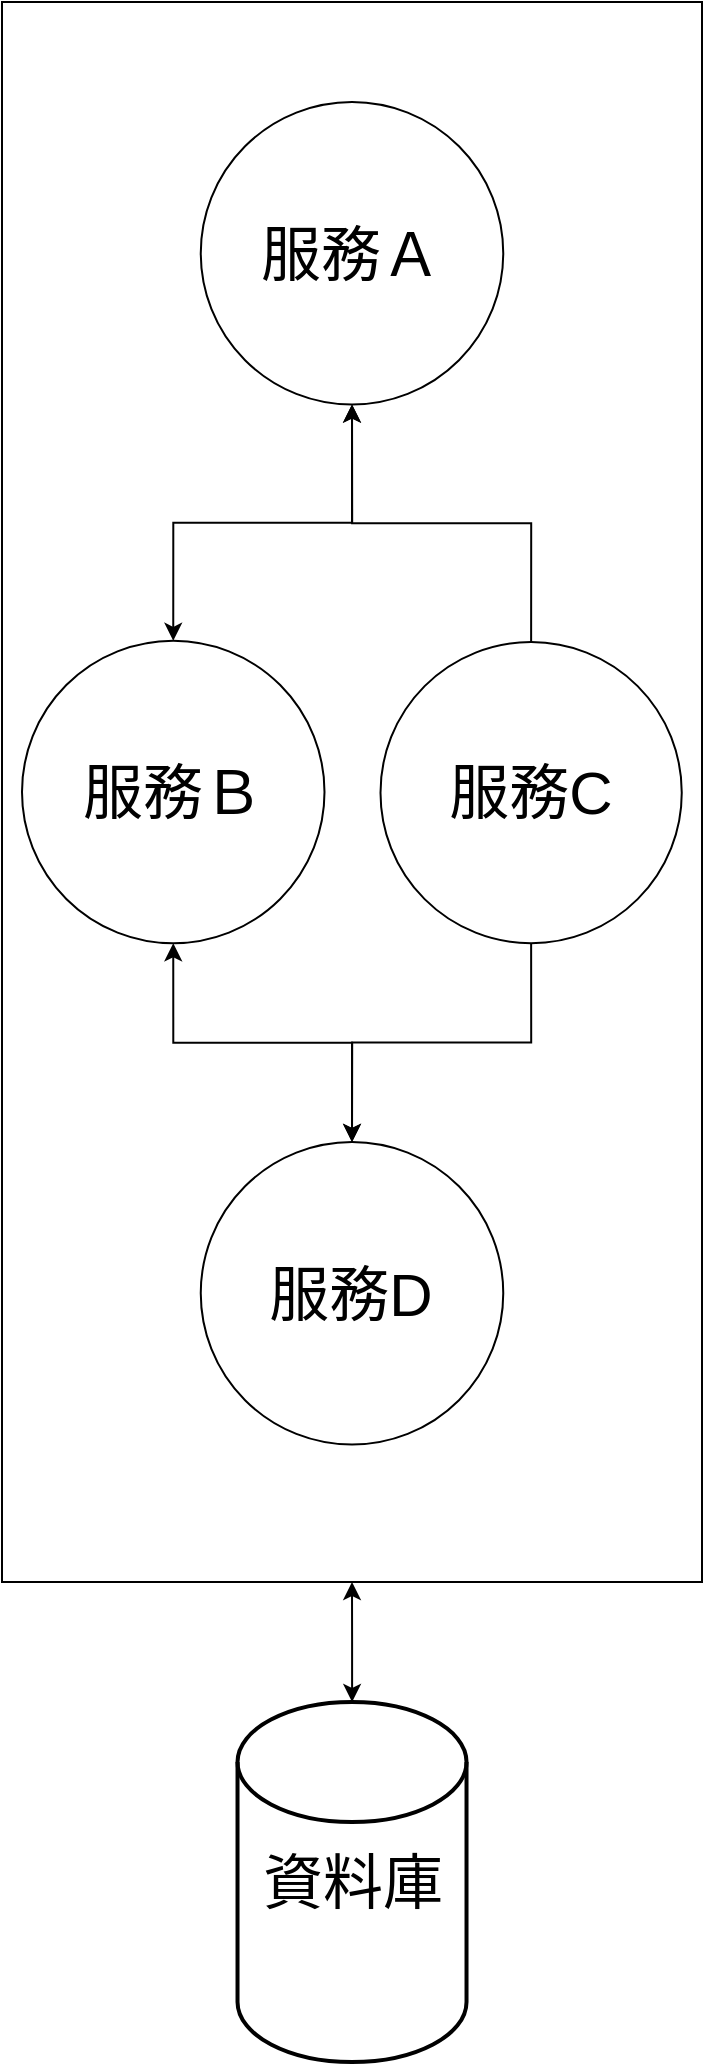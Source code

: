 <mxfile version="25.0.3">
  <diagram name="單體式架構" id="ydsrXinOe6wc5-tGL6kI">
    <mxGraphModel dx="2049" dy="1121" grid="1" gridSize="10" guides="1" tooltips="1" connect="1" arrows="1" fold="1" page="1" pageScale="1" pageWidth="827" pageHeight="1169" math="0" shadow="0">
      <root>
        <mxCell id="0" />
        <mxCell id="1" parent="0" />
        <mxCell id="a5xAVt-LbHY2Vm0VCgPR-12" value="" style="rounded=0;whiteSpace=wrap;html=1;rotation=90;fillColor=none;" vertex="1" parent="1">
          <mxGeometry x="60" y="290" width="790" height="350" as="geometry" />
        </mxCell>
        <mxCell id="a5xAVt-LbHY2Vm0VCgPR-22" value="" style="edgeStyle=orthogonalEdgeStyle;rounded=0;orthogonalLoop=1;jettySize=auto;html=1;startArrow=classic;startFill=1;" edge="1" parent="1" source="a5xAVt-LbHY2Vm0VCgPR-2" target="a5xAVt-LbHY2Vm0VCgPR-12">
          <mxGeometry relative="1" as="geometry" />
        </mxCell>
        <mxCell id="a5xAVt-LbHY2Vm0VCgPR-2" value="&lt;font style=&quot;font-size: 30px;&quot;&gt;資料庫&lt;/font&gt;" style="strokeWidth=2;html=1;shape=mxgraph.flowchart.database;whiteSpace=wrap;" vertex="1" parent="1">
          <mxGeometry x="397.76" y="920" width="114.5" height="180" as="geometry" />
        </mxCell>
        <mxCell id="a5xAVt-LbHY2Vm0VCgPR-13" value="&lt;font style=&quot;font-size: 30px;&quot;&gt;服務Ａ&lt;/font&gt;" style="ellipse;whiteSpace=wrap;html=1;aspect=fixed;" vertex="1" parent="1">
          <mxGeometry x="379.38" y="120" width="151.25" height="151.25" as="geometry" />
        </mxCell>
        <mxCell id="a5xAVt-LbHY2Vm0VCgPR-20" value="" style="edgeStyle=orthogonalEdgeStyle;rounded=0;orthogonalLoop=1;jettySize=auto;html=1;startArrow=classic;startFill=1;" edge="1" parent="1" source="a5xAVt-LbHY2Vm0VCgPR-16" target="a5xAVt-LbHY2Vm0VCgPR-19">
          <mxGeometry relative="1" as="geometry" />
        </mxCell>
        <mxCell id="a5xAVt-LbHY2Vm0VCgPR-23" value="" style="edgeStyle=orthogonalEdgeStyle;rounded=0;orthogonalLoop=1;jettySize=auto;html=1;startArrow=classic;startFill=1;" edge="1" parent="1" source="a5xAVt-LbHY2Vm0VCgPR-16" target="a5xAVt-LbHY2Vm0VCgPR-13">
          <mxGeometry relative="1" as="geometry" />
        </mxCell>
        <mxCell id="a5xAVt-LbHY2Vm0VCgPR-16" value="&lt;span style=&quot;font-size: 30px;&quot;&gt;服務Ｂ&lt;/span&gt;" style="ellipse;whiteSpace=wrap;html=1;aspect=fixed;" vertex="1" parent="1">
          <mxGeometry x="290" y="389.38" width="151.25" height="151.25" as="geometry" />
        </mxCell>
        <mxCell id="a5xAVt-LbHY2Vm0VCgPR-19" value="&lt;span style=&quot;font-size: 30px;&quot;&gt;服務D&lt;/span&gt;" style="ellipse;whiteSpace=wrap;html=1;aspect=fixed;" vertex="1" parent="1">
          <mxGeometry x="379.38" y="640" width="151.25" height="151.25" as="geometry" />
        </mxCell>
        <mxCell id="a5xAVt-LbHY2Vm0VCgPR-26" value="" style="edgeStyle=orthogonalEdgeStyle;rounded=0;orthogonalLoop=1;jettySize=auto;html=1;" edge="1" parent="1" source="a5xAVt-LbHY2Vm0VCgPR-24" target="a5xAVt-LbHY2Vm0VCgPR-13">
          <mxGeometry relative="1" as="geometry" />
        </mxCell>
        <mxCell id="a5xAVt-LbHY2Vm0VCgPR-27" value="" style="edgeStyle=orthogonalEdgeStyle;rounded=0;orthogonalLoop=1;jettySize=auto;html=1;" edge="1" parent="1" source="a5xAVt-LbHY2Vm0VCgPR-24" target="a5xAVt-LbHY2Vm0VCgPR-19">
          <mxGeometry relative="1" as="geometry" />
        </mxCell>
        <mxCell id="a5xAVt-LbHY2Vm0VCgPR-24" value="&lt;span style=&quot;font-size: 30px;&quot;&gt;服務C&lt;/span&gt;" style="ellipse;whiteSpace=wrap;html=1;aspect=fixed;" vertex="1" parent="1">
          <mxGeometry x="469.25" y="390" width="150.63" height="150.63" as="geometry" />
        </mxCell>
      </root>
    </mxGraphModel>
  </diagram>
</mxfile>
